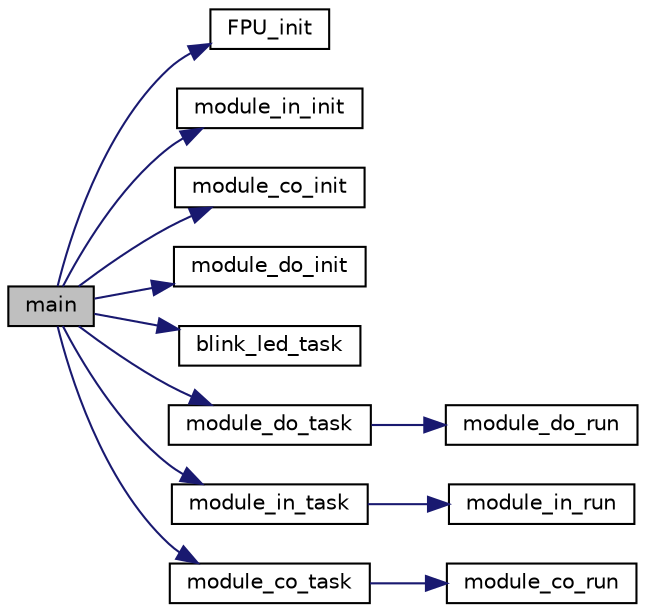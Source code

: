 digraph "main"
{
  edge [fontname="Helvetica",fontsize="10",labelfontname="Helvetica",labelfontsize="10"];
  node [fontname="Helvetica",fontsize="10",shape=record];
  rankdir="LR";
  Node1 [label="main",height=0.2,width=0.4,color="black", fillcolor="grey75", style="filled" fontcolor="black"];
  Node1 -> Node2 [color="midnightblue",fontsize="10",style="solid"];
  Node2 [label="FPU_init",height=0.2,width=0.4,color="black", fillcolor="white", style="filled",URL="$group__ProVANT__Modules.html#ga73e2a1fcfc7e7f2bb22937e543997019"];
  Node1 -> Node3 [color="midnightblue",fontsize="10",style="solid"];
  Node3 [label="module_in_init",height=0.2,width=0.4,color="black", fillcolor="white", style="filled",URL="$group__app__in.html#gaffe0980a750cbec13ebf241c933460dd",tooltip="Inicializacao componentes de IO. "];
  Node1 -> Node4 [color="midnightblue",fontsize="10",style="solid"];
  Node4 [label="module_co_init",height=0.2,width=0.4,color="black", fillcolor="white", style="filled",URL="$group__app__co.html#gabedb9a5c3739466a359c93b3585a3640",tooltip="Inicializacao do módulo de controle + output. "];
  Node1 -> Node5 [color="midnightblue",fontsize="10",style="solid"];
  Node5 [label="module_do_init",height=0.2,width=0.4,color="black", fillcolor="white", style="filled",URL="$group__app__do.html#ga901c023651503207f5cfd8cdb8c305b3",tooltip="Inicializacao do módulo de data out. "];
  Node1 -> Node6 [color="midnightblue",fontsize="10",style="solid"];
  Node6 [label="blink_led_task",height=0.2,width=0.4,color="black", fillcolor="white", style="filled",URL="$group__ProVANT__Modules.html#ga39e7a5088757fe328c0162fe25d907bf"];
  Node1 -> Node7 [color="midnightblue",fontsize="10",style="solid"];
  Node7 [label="module_do_task",height=0.2,width=0.4,color="black", fillcolor="white", style="filled",URL="$group__ProVANT__Modules.html#ga466679da7a6953ce332271681ce397c7"];
  Node7 -> Node8 [color="midnightblue",fontsize="10",style="solid"];
  Node8 [label="module_do_run",height=0.2,width=0.4,color="black", fillcolor="white", style="filled",URL="$group__app__do.html#ga1f08b4b431624465a47f47eca0520253",tooltip="Função principal do módulo de data out. "];
  Node1 -> Node9 [color="midnightblue",fontsize="10",style="solid"];
  Node9 [label="module_in_task",height=0.2,width=0.4,color="black", fillcolor="white", style="filled",URL="$group__ProVANT__Modules.html#ga7de15cbee9a0ca9eafb3eb25f5e3d691"];
  Node9 -> Node10 [color="midnightblue",fontsize="10",style="solid"];
  Node10 [label="module_in_run",height=0.2,width=0.4,color="black", fillcolor="white", style="filled",URL="$group__app__in.html#ga2b56089e4c5adb9ac8b7a41fc1a0b0b2",tooltip="Função principal do módulo de IO. "];
  Node1 -> Node11 [color="midnightblue",fontsize="10",style="solid"];
  Node11 [label="module_co_task",height=0.2,width=0.4,color="black", fillcolor="white", style="filled",URL="$group__ProVANT__Modules.html#gab0c5d271dba436247302632e599731ba"];
  Node11 -> Node12 [color="midnightblue",fontsize="10",style="solid"];
  Node12 [label="module_co_run",height=0.2,width=0.4,color="black", fillcolor="white", style="filled",URL="$group__app__co.html#gaab8216fc955d01b47e3431aae288d9d3",tooltip="Função principal do módulo de RC. "];
}
